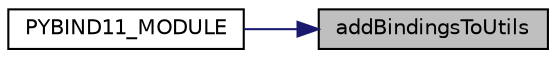 digraph "addBindingsToUtils"
{
 // LATEX_PDF_SIZE
  edge [fontname="Helvetica",fontsize="10",labelfontname="Helvetica",labelfontsize="10"];
  node [fontname="Helvetica",fontsize="10",shape=record];
  rankdir="RL";
  Node1 [label="addBindingsToUtils",height=0.2,width=0.4,color="black", fillcolor="grey75", style="filled", fontcolor="black",tooltip=" "];
  Node1 -> Node2 [dir="back",color="midnightblue",fontsize="10",style="solid"];
  Node2 [label="PYBIND11_MODULE",height=0.2,width=0.4,color="black", fillcolor="white", style="filled",URL="$a00347.html#a0e4f7cface71bec1c24bbed3aaa798d8",tooltip=" "];
}
